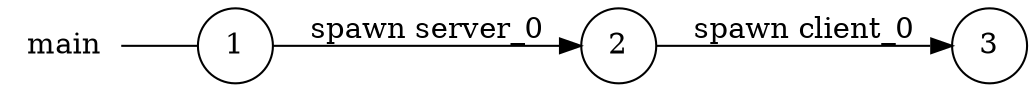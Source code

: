 digraph main {
	rankdir="LR";
	n_0 [label="main", shape="plaintext"];
	n_1 [id="1", shape=circle, label="1"];
	n_0 -> n_1 [arrowhead=none];
	n_2 [id="2", shape=circle, label="2"];
	n_3 [id="3", shape=circle, label="3"];

	n_1 -> n_2 [id="[$e|0]", label="spawn server_0"];
	n_2 -> n_3 [id="[$e|1]", label="spawn client_0"];
}
